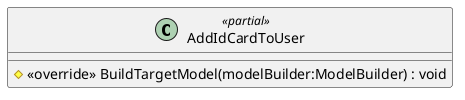 @startuml
class AddIdCardToUser <<partial>> {
    # <<override>> BuildTargetModel(modelBuilder:ModelBuilder) : void
}
@enduml
